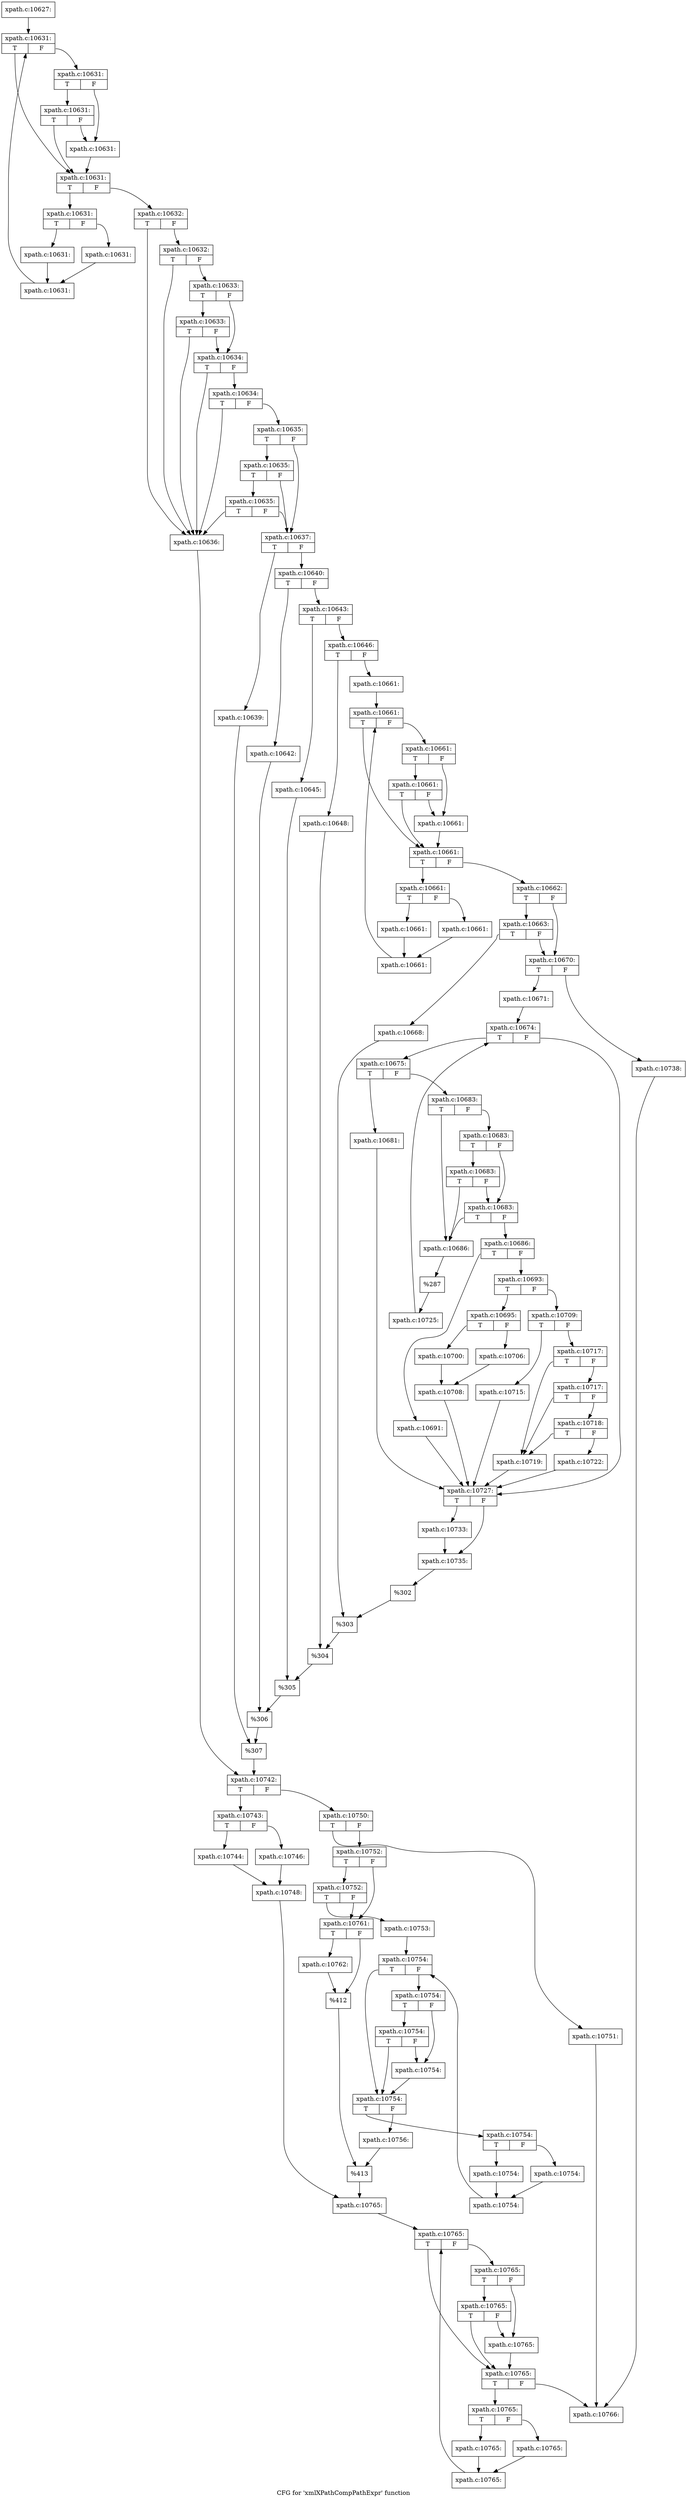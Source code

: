 digraph "CFG for 'xmlXPathCompPathExpr' function" {
	label="CFG for 'xmlXPathCompPathExpr' function";

	Node0x4ed2750 [shape=record,label="{xpath.c:10627:}"];
	Node0x4ed2750 -> Node0x4ed2be0;
	Node0x4ed2be0 [shape=record,label="{xpath.c:10631:|{<s0>T|<s1>F}}"];
	Node0x4ed2be0:s0 -> Node0x4edacf0;
	Node0x4ed2be0:s1 -> Node0x4edad90;
	Node0x4edad90 [shape=record,label="{xpath.c:10631:|{<s0>T|<s1>F}}"];
	Node0x4edad90:s0 -> Node0x4edb0f0;
	Node0x4edad90:s1 -> Node0x4edad40;
	Node0x4edb0f0 [shape=record,label="{xpath.c:10631:|{<s0>T|<s1>F}}"];
	Node0x4edb0f0:s0 -> Node0x4edacf0;
	Node0x4edb0f0:s1 -> Node0x4edad40;
	Node0x4edad40 [shape=record,label="{xpath.c:10631:}"];
	Node0x4edad40 -> Node0x4edacf0;
	Node0x4edacf0 [shape=record,label="{xpath.c:10631:|{<s0>T|<s1>F}}"];
	Node0x4edacf0:s0 -> Node0x4edb720;
	Node0x4edacf0:s1 -> Node0x4edaca0;
	Node0x4edb720 [shape=record,label="{xpath.c:10631:|{<s0>T|<s1>F}}"];
	Node0x4edb720:s0 -> Node0x4edbbd0;
	Node0x4edb720:s1 -> Node0x4edbc20;
	Node0x4edbbd0 [shape=record,label="{xpath.c:10631:}"];
	Node0x4edbbd0 -> Node0x4edbc70;
	Node0x4edbc20 [shape=record,label="{xpath.c:10631:}"];
	Node0x4edbc20 -> Node0x4edbc70;
	Node0x4edbc70 [shape=record,label="{xpath.c:10631:}"];
	Node0x4edbc70 -> Node0x4ed2be0;
	Node0x4edaca0 [shape=record,label="{xpath.c:10632:|{<s0>T|<s1>F}}"];
	Node0x4edaca0:s0 -> Node0x4edc5d0;
	Node0x4edaca0:s1 -> Node0x4edc8c0;
	Node0x4edc8c0 [shape=record,label="{xpath.c:10632:|{<s0>T|<s1>F}}"];
	Node0x4edc8c0:s0 -> Node0x4edc5d0;
	Node0x4edc8c0:s1 -> Node0x4edc840;
	Node0x4edc840 [shape=record,label="{xpath.c:10633:|{<s0>T|<s1>F}}"];
	Node0x4edc840:s0 -> Node0x4edd120;
	Node0x4edc840:s1 -> Node0x4edc7c0;
	Node0x4edd120 [shape=record,label="{xpath.c:10633:|{<s0>T|<s1>F}}"];
	Node0x4edd120:s0 -> Node0x4edc5d0;
	Node0x4edd120:s1 -> Node0x4edc7c0;
	Node0x4edc7c0 [shape=record,label="{xpath.c:10634:|{<s0>T|<s1>F}}"];
	Node0x4edc7c0:s0 -> Node0x4edc5d0;
	Node0x4edc7c0:s1 -> Node0x4edc740;
	Node0x4edc740 [shape=record,label="{xpath.c:10634:|{<s0>T|<s1>F}}"];
	Node0x4edc740:s0 -> Node0x4edc5d0;
	Node0x4edc740:s1 -> Node0x4edc6c0;
	Node0x4edc6c0 [shape=record,label="{xpath.c:10635:|{<s0>T|<s1>F}}"];
	Node0x4edc6c0:s0 -> Node0x4edded0;
	Node0x4edc6c0:s1 -> Node0x4edc670;
	Node0x4edded0 [shape=record,label="{xpath.c:10635:|{<s0>T|<s1>F}}"];
	Node0x4edded0:s0 -> Node0x4ede410;
	Node0x4edded0:s1 -> Node0x4edc670;
	Node0x4ede410 [shape=record,label="{xpath.c:10635:|{<s0>T|<s1>F}}"];
	Node0x4ede410:s0 -> Node0x4edc5d0;
	Node0x4ede410:s1 -> Node0x4edc670;
	Node0x4edc5d0 [shape=record,label="{xpath.c:10636:}"];
	Node0x4edc5d0 -> Node0x4edc620;
	Node0x4edc670 [shape=record,label="{xpath.c:10637:|{<s0>T|<s1>F}}"];
	Node0x4edc670:s0 -> Node0x4edee90;
	Node0x4edc670:s1 -> Node0x4edef30;
	Node0x4edee90 [shape=record,label="{xpath.c:10639:}"];
	Node0x4edee90 -> Node0x4edeee0;
	Node0x4edef30 [shape=record,label="{xpath.c:10640:|{<s0>T|<s1>F}}"];
	Node0x4edef30:s0 -> Node0x4edf620;
	Node0x4edef30:s1 -> Node0x4edf6c0;
	Node0x4edf620 [shape=record,label="{xpath.c:10642:}"];
	Node0x4edf620 -> Node0x4edf670;
	Node0x4edf6c0 [shape=record,label="{xpath.c:10643:|{<s0>T|<s1>F}}"];
	Node0x4edf6c0:s0 -> Node0x4edfdb0;
	Node0x4edf6c0:s1 -> Node0x4edfe50;
	Node0x4edfdb0 [shape=record,label="{xpath.c:10645:}"];
	Node0x4edfdb0 -> Node0x4edfe00;
	Node0x4edfe50 [shape=record,label="{xpath.c:10646:|{<s0>T|<s1>F}}"];
	Node0x4edfe50:s0 -> Node0x4ee0540;
	Node0x4edfe50:s1 -> Node0x4ee05e0;
	Node0x4ee0540 [shape=record,label="{xpath.c:10648:}"];
	Node0x4ee0540 -> Node0x4ee0590;
	Node0x4ee05e0 [shape=record,label="{xpath.c:10661:}"];
	Node0x4ee05e0 -> Node0x4ee0cd0;
	Node0x4ee0cd0 [shape=record,label="{xpath.c:10661:|{<s0>T|<s1>F}}"];
	Node0x4ee0cd0:s0 -> Node0x4ee0f10;
	Node0x4ee0cd0:s1 -> Node0x4ee0fb0;
	Node0x4ee0fb0 [shape=record,label="{xpath.c:10661:|{<s0>T|<s1>F}}"];
	Node0x4ee0fb0:s0 -> Node0x4ee1310;
	Node0x4ee0fb0:s1 -> Node0x4ee0f60;
	Node0x4ee1310 [shape=record,label="{xpath.c:10661:|{<s0>T|<s1>F}}"];
	Node0x4ee1310:s0 -> Node0x4ee0f10;
	Node0x4ee1310:s1 -> Node0x4ee0f60;
	Node0x4ee0f60 [shape=record,label="{xpath.c:10661:}"];
	Node0x4ee0f60 -> Node0x4ee0f10;
	Node0x4ee0f10 [shape=record,label="{xpath.c:10661:|{<s0>T|<s1>F}}"];
	Node0x4ee0f10:s0 -> Node0x4ee1940;
	Node0x4ee0f10:s1 -> Node0x4ee0ec0;
	Node0x4ee1940 [shape=record,label="{xpath.c:10661:|{<s0>T|<s1>F}}"];
	Node0x4ee1940:s0 -> Node0x4ee1df0;
	Node0x4ee1940:s1 -> Node0x4ee1e40;
	Node0x4ee1df0 [shape=record,label="{xpath.c:10661:}"];
	Node0x4ee1df0 -> Node0x4ee1e90;
	Node0x4ee1e40 [shape=record,label="{xpath.c:10661:}"];
	Node0x4ee1e40 -> Node0x4ee1e90;
	Node0x4ee1e90 [shape=record,label="{xpath.c:10661:}"];
	Node0x4ee1e90 -> Node0x4ee0cd0;
	Node0x4ee0ec0 [shape=record,label="{xpath.c:10662:|{<s0>T|<s1>F}}"];
	Node0x4ee0ec0:s0 -> Node0x4ee3420;
	Node0x4ee0ec0:s1 -> Node0x4ee33d0;
	Node0x4ee3420 [shape=record,label="{xpath.c:10663:|{<s0>T|<s1>F}}"];
	Node0x4ee3420:s0 -> Node0x4ee2ff0;
	Node0x4ee3420:s1 -> Node0x4ee33d0;
	Node0x4ee2ff0 [shape=record,label="{xpath.c:10668:}"];
	Node0x4ee2ff0 -> Node0x4ee3380;
	Node0x4ee33d0 [shape=record,label="{xpath.c:10670:|{<s0>T|<s1>F}}"];
	Node0x4ee33d0:s0 -> Node0x4ee3c40;
	Node0x4ee33d0:s1 -> Node0x4ee3ce0;
	Node0x4ee3c40 [shape=record,label="{xpath.c:10671:}"];
	Node0x4ee3c40 -> Node0x4a1de30;
	Node0x4a1de30 [shape=record,label="{xpath.c:10674:|{<s0>T|<s1>F}}"];
	Node0x4a1de30:s0 -> Node0x4a1e4c0;
	Node0x4a1de30:s1 -> Node0x4a1e010;
	Node0x4a1e4c0 [shape=record,label="{xpath.c:10675:|{<s0>T|<s1>F}}"];
	Node0x4a1e4c0:s0 -> Node0x4a1e630;
	Node0x4a1e4c0:s1 -> Node0x4a1e6d0;
	Node0x4a1e630 [shape=record,label="{xpath.c:10681:}"];
	Node0x4a1e630 -> Node0x4a1e010;
	Node0x4a1e6d0 [shape=record,label="{xpath.c:10683:|{<s0>T|<s1>F}}"];
	Node0x4a1e6d0:s0 -> Node0x4a1ede0;
	Node0x4a1e6d0:s1 -> Node0x4a1ef50;
	Node0x4a1ef50 [shape=record,label="{xpath.c:10683:|{<s0>T|<s1>F}}"];
	Node0x4a1ef50:s0 -> Node0x4a1f480;
	Node0x4a1ef50:s1 -> Node0x4a1eed0;
	Node0x4a1f480 [shape=record,label="{xpath.c:10683:|{<s0>T|<s1>F}}"];
	Node0x4a1f480:s0 -> Node0x4a1ede0;
	Node0x4a1f480:s1 -> Node0x4a1eed0;
	Node0x4a1eed0 [shape=record,label="{xpath.c:10683:|{<s0>T|<s1>F}}"];
	Node0x4a1eed0:s0 -> Node0x4a1ede0;
	Node0x4a1eed0:s1 -> Node0x4a1ee80;
	Node0x4a1ede0 [shape=record,label="{xpath.c:10686:}"];
	Node0x4a1ede0 -> Node0x4a1ee30;
	Node0x4a1ee80 [shape=record,label="{xpath.c:10686:|{<s0>T|<s1>F}}"];
	Node0x4a1ee80:s0 -> Node0x4ee86d0;
	Node0x4a1ee80:s1 -> Node0x4ee8770;
	Node0x4ee86d0 [shape=record,label="{xpath.c:10691:}"];
	Node0x4ee86d0 -> Node0x4a1e010;
	Node0x4ee8770 [shape=record,label="{xpath.c:10693:|{<s0>T|<s1>F}}"];
	Node0x4ee8770:s0 -> Node0x4ee8fe0;
	Node0x4ee8770:s1 -> Node0x4ee9080;
	Node0x4ee8fe0 [shape=record,label="{xpath.c:10695:|{<s0>T|<s1>F}}"];
	Node0x4ee8fe0:s0 -> Node0x46e6490;
	Node0x4ee8fe0:s1 -> Node0x4ee98b0;
	Node0x46e6490 [shape=record,label="{xpath.c:10700:}"];
	Node0x46e6490 -> Node0x4ee9860;
	Node0x4ee98b0 [shape=record,label="{xpath.c:10706:}"];
	Node0x4ee98b0 -> Node0x4ee9860;
	Node0x4ee9860 [shape=record,label="{xpath.c:10708:}"];
	Node0x4ee9860 -> Node0x4a1e010;
	Node0x4ee9080 [shape=record,label="{xpath.c:10709:|{<s0>T|<s1>F}}"];
	Node0x4ee9080:s0 -> Node0x4eea140;
	Node0x4ee9080:s1 -> Node0x4eea1e0;
	Node0x4eea140 [shape=record,label="{xpath.c:10715:}"];
	Node0x4eea140 -> Node0x4a1e010;
	Node0x4eea1e0 [shape=record,label="{xpath.c:10717:|{<s0>T|<s1>F}}"];
	Node0x4eea1e0:s0 -> Node0x4eeaa50;
	Node0x4eea1e0:s1 -> Node0x4eeabc0;
	Node0x4eeabc0 [shape=record,label="{xpath.c:10717:|{<s0>T|<s1>F}}"];
	Node0x4eeabc0:s0 -> Node0x4eeaa50;
	Node0x4eeabc0:s1 -> Node0x4eeab40;
	Node0x4eeab40 [shape=record,label="{xpath.c:10718:|{<s0>T|<s1>F}}"];
	Node0x4eeab40:s0 -> Node0x4eeaa50;
	Node0x4eeab40:s1 -> Node0x4eeaaf0;
	Node0x4eeaa50 [shape=record,label="{xpath.c:10719:}"];
	Node0x4eeaa50 -> Node0x4a1e010;
	Node0x4eeaaf0 [shape=record,label="{xpath.c:10722:}"];
	Node0x4eeaaf0 -> Node0x4a1e010;
	Node0x4a1ee30 [shape=record,label="{%287}"];
	Node0x4a1ee30 -> Node0x4a1e680;
	Node0x4a1e680 [shape=record,label="{xpath.c:10725:}"];
	Node0x4a1e680 -> Node0x4a1de30;
	Node0x4a1e010 [shape=record,label="{xpath.c:10727:|{<s0>T|<s1>F}}"];
	Node0x4a1e010:s0 -> Node0x4ee8720;
	Node0x4a1e010:s1 -> Node0x4ee9030;
	Node0x4ee8720 [shape=record,label="{xpath.c:10733:}"];
	Node0x4ee8720 -> Node0x4ee9030;
	Node0x4ee9030 [shape=record,label="{xpath.c:10735:}"];
	Node0x4ee9030 -> Node0x4ee3c90;
	Node0x4ee3ce0 [shape=record,label="{xpath.c:10738:}"];
	Node0x4ee3ce0 -> Node0x4ef36a0;
	Node0x4ee3c90 [shape=record,label="{%302}"];
	Node0x4ee3c90 -> Node0x4ee3380;
	Node0x4ee3380 [shape=record,label="{%303}"];
	Node0x4ee3380 -> Node0x4ee0590;
	Node0x4ee0590 [shape=record,label="{%304}"];
	Node0x4ee0590 -> Node0x4edfe00;
	Node0x4edfe00 [shape=record,label="{%305}"];
	Node0x4edfe00 -> Node0x4edf670;
	Node0x4edf670 [shape=record,label="{%306}"];
	Node0x4edf670 -> Node0x4edeee0;
	Node0x4edeee0 [shape=record,label="{%307}"];
	Node0x4edeee0 -> Node0x4edc620;
	Node0x4edc620 [shape=record,label="{xpath.c:10742:|{<s0>T|<s1>F}}"];
	Node0x4edc620:s0 -> Node0x4eea190;
	Node0x4edc620:s1 -> Node0x4eed6d0;
	Node0x4eea190 [shape=record,label="{xpath.c:10743:|{<s0>T|<s1>F}}"];
	Node0x4eea190:s0 -> Node0x4eed9d0;
	Node0x4eea190:s1 -> Node0x4eeda70;
	Node0x4eed9d0 [shape=record,label="{xpath.c:10744:}"];
	Node0x4eed9d0 -> Node0x4eeda20;
	Node0x4eeda70 [shape=record,label="{xpath.c:10746:}"];
	Node0x4eeda70 -> Node0x4eeda20;
	Node0x4eeda20 [shape=record,label="{xpath.c:10748:}"];
	Node0x4eeda20 -> Node0x4eeaaa0;
	Node0x4eed6d0 [shape=record,label="{xpath.c:10750:|{<s0>T|<s1>F}}"];
	Node0x4eed6d0:s0 -> Node0x4eeef60;
	Node0x4eed6d0:s1 -> Node0x4eef290;
	Node0x4eeef60 [shape=record,label="{xpath.c:10751:}"];
	Node0x4eeef60 -> Node0x4ef36a0;
	Node0x4eef290 [shape=record,label="{xpath.c:10752:|{<s0>T|<s1>F}}"];
	Node0x4eef290:s0 -> Node0x4eefa20;
	Node0x4eef290:s1 -> Node0x4eef9d0;
	Node0x4eefa20 [shape=record,label="{xpath.c:10752:|{<s0>T|<s1>F}}"];
	Node0x4eefa20:s0 -> Node0x4eef5d0;
	Node0x4eefa20:s1 -> Node0x4eef9d0;
	Node0x4eef5d0 [shape=record,label="{xpath.c:10753:}"];
	Node0x4eef5d0 -> Node0x4ef03d0;
	Node0x4ef03d0 [shape=record,label="{xpath.c:10754:|{<s0>T|<s1>F}}"];
	Node0x4ef03d0:s0 -> Node0x4ef05d0;
	Node0x4ef03d0:s1 -> Node0x4ef0670;
	Node0x4ef0670 [shape=record,label="{xpath.c:10754:|{<s0>T|<s1>F}}"];
	Node0x4ef0670:s0 -> Node0x4ef09d0;
	Node0x4ef0670:s1 -> Node0x4ef0620;
	Node0x4ef09d0 [shape=record,label="{xpath.c:10754:|{<s0>T|<s1>F}}"];
	Node0x4ef09d0:s0 -> Node0x4ef05d0;
	Node0x4ef09d0:s1 -> Node0x4ef0620;
	Node0x4ef0620 [shape=record,label="{xpath.c:10754:}"];
	Node0x4ef0620 -> Node0x4ef05d0;
	Node0x4ef05d0 [shape=record,label="{xpath.c:10754:|{<s0>T|<s1>F}}"];
	Node0x4ef05d0:s0 -> Node0x4ef1000;
	Node0x4ef05d0:s1 -> Node0x4ef0580;
	Node0x4ef1000 [shape=record,label="{xpath.c:10754:|{<s0>T|<s1>F}}"];
	Node0x4ef1000:s0 -> Node0x4ef14b0;
	Node0x4ef1000:s1 -> Node0x4ef1500;
	Node0x4ef14b0 [shape=record,label="{xpath.c:10754:}"];
	Node0x4ef14b0 -> Node0x4ef1550;
	Node0x4ef1500 [shape=record,label="{xpath.c:10754:}"];
	Node0x4ef1500 -> Node0x4ef1550;
	Node0x4ef1550 [shape=record,label="{xpath.c:10754:}"];
	Node0x4ef1550 -> Node0x4ef03d0;
	Node0x4ef0580 [shape=record,label="{xpath.c:10756:}"];
	Node0x4ef0580 -> Node0x4eef980;
	Node0x4eef9d0 [shape=record,label="{xpath.c:10761:|{<s0>T|<s1>F}}"];
	Node0x4eef9d0:s0 -> Node0x4ef2c30;
	Node0x4eef9d0:s1 -> Node0x4ef2f20;
	Node0x4ef2c30 [shape=record,label="{xpath.c:10762:}"];
	Node0x4ef2c30 -> Node0x4ef2f20;
	Node0x4ef2f20 [shape=record,label="{%412}"];
	Node0x4ef2f20 -> Node0x4eef980;
	Node0x4eef980 [shape=record,label="{%413}"];
	Node0x4eef980 -> Node0x4eeaaa0;
	Node0x4eeaaa0 [shape=record,label="{xpath.c:10765:}"];
	Node0x4eeaaa0 -> Node0x4ef34f0;
	Node0x4ef34f0 [shape=record,label="{xpath.c:10765:|{<s0>T|<s1>F}}"];
	Node0x4ef34f0:s0 -> Node0x4ef36f0;
	Node0x4ef34f0:s1 -> Node0x4ef3790;
	Node0x4ef3790 [shape=record,label="{xpath.c:10765:|{<s0>T|<s1>F}}"];
	Node0x4ef3790:s0 -> Node0x4ef3af0;
	Node0x4ef3790:s1 -> Node0x4ef3740;
	Node0x4ef3af0 [shape=record,label="{xpath.c:10765:|{<s0>T|<s1>F}}"];
	Node0x4ef3af0:s0 -> Node0x4ef36f0;
	Node0x4ef3af0:s1 -> Node0x4ef3740;
	Node0x4ef3740 [shape=record,label="{xpath.c:10765:}"];
	Node0x4ef3740 -> Node0x4ef36f0;
	Node0x4ef36f0 [shape=record,label="{xpath.c:10765:|{<s0>T|<s1>F}}"];
	Node0x4ef36f0:s0 -> Node0x4ef4120;
	Node0x4ef36f0:s1 -> Node0x4ef36a0;
	Node0x4ef4120 [shape=record,label="{xpath.c:10765:|{<s0>T|<s1>F}}"];
	Node0x4ef4120:s0 -> Node0x4ef45d0;
	Node0x4ef4120:s1 -> Node0x4ef4620;
	Node0x4ef45d0 [shape=record,label="{xpath.c:10765:}"];
	Node0x4ef45d0 -> Node0x4ef4670;
	Node0x4ef4620 [shape=record,label="{xpath.c:10765:}"];
	Node0x4ef4620 -> Node0x4ef4670;
	Node0x4ef4670 [shape=record,label="{xpath.c:10765:}"];
	Node0x4ef4670 -> Node0x4ef34f0;
	Node0x4ef36a0 [shape=record,label="{xpath.c:10766:}"];
}
